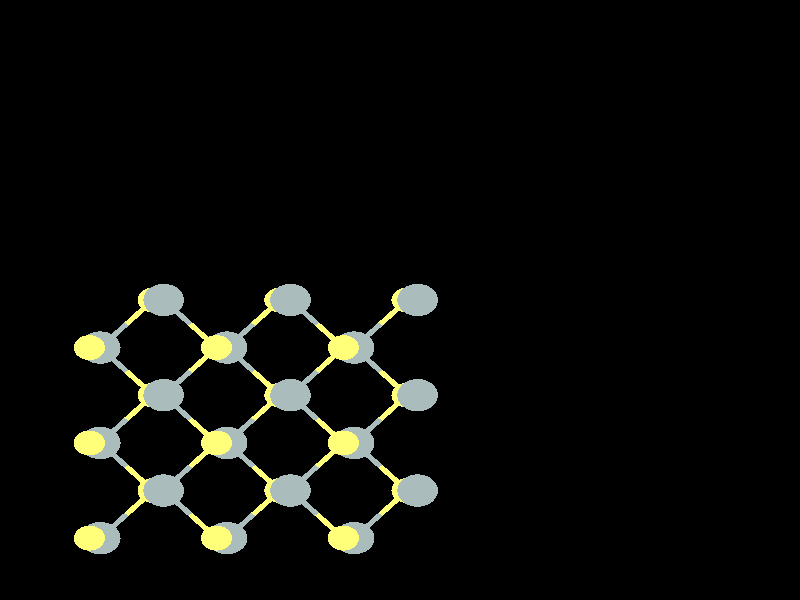 #include "colors.inc"
#include "finish.inc"

global_settings {assumed_gamma 1 max_trace_level 6}
background {color White transmit 1.0}
camera {orthographic
  right -27.25*x up 25.60*y
  direction 1.00*z
  location <0,0,50.00> look_at <0,0,0>}


light_source {<  2.00,   3.00,  40.00> color White
  area_light <0.70, 0, 0>, <0, 0.70, 0>, 3, 3
  adaptive 1 jitter}
// no fog
#declare simple = finish {phong 0.7}
#declare pale = finish {ambient 0.5 diffuse 0.85 roughness 0.001 specular 0.200 }
#declare intermediate = finish {ambient 0.3 diffuse 0.6 specular 0.1 roughness 0.04}
#declare vmd = finish {ambient 0.0 diffuse 0.65 phong 0.1 phong_size 40.0 specular 0.5 }
#declare jmol = finish {ambient 0.2 diffuse 0.6 specular 1 roughness 0.001 metallic}
#declare ase2 = finish {ambient 0.05 brilliance 3 diffuse 0.6 metallic specular 0.7 roughness 0.04 reflection 0.15}
#declare ase3 = finish {ambient 0.15 brilliance 2 diffuse 0.6 metallic specular 1.0 roughness 0.001 reflection 0.0}
#declare glass = finish {ambient 0.05 diffuse 0.3 specular 1.0 roughness 0.001}
#declare glass2 = finish {ambient 0.01 diffuse 0.3 specular 1.0 reflection 0.25 roughness 0.001}
#declare Rcell = 0.000;
#declare Rbond = 0.100;

#macro atom(LOC, R, COL, TRANS, FIN)
  sphere{LOC, R texture{pigment{color COL transmit TRANS} finish{FIN}}}
#end
#macro constrain(LOC, R, COL, TRANS FIN)
union{torus{R, Rcell rotate 45*z texture{pigment{color COL transmit TRANS} finish{FIN}}}
     torus{R, Rcell rotate -45*z texture{pigment{color COL transmit TRANS} finish{FIN}}}
     translate LOC}
#end

cylinder {<-12.97, -12.19, -17.11>, < 12.97, -12.19, -17.11>, Rcell pigment {Black}}
cylinder {<-12.97,  12.19, -17.11>, < 12.97,  12.19, -17.11>, Rcell pigment {Black}}
cylinder {<-12.97,  12.19,   0.00>, < 12.97,  12.19,   0.00>, Rcell pigment {Black}}
cylinder {<-12.97, -12.19,   0.00>, < 12.97, -12.19,   0.00>, Rcell pigment {Black}}
cylinder {<-12.97, -12.19, -17.11>, <-12.97,  12.19, -17.11>, Rcell pigment {Black}}
cylinder {< 12.97, -12.19, -17.11>, < 12.97,  12.19, -17.11>, Rcell pigment {Black}}
cylinder {< 12.97, -12.19,   0.00>, < 12.97,  12.19,   0.00>, Rcell pigment {Black}}
cylinder {<-12.97, -12.19,   0.00>, <-12.97,  12.19,   0.00>, Rcell pigment {Black}}
cylinder {<-12.97, -12.19, -17.11>, <-12.97, -12.19,   0.00>, Rcell pigment {Black}}
cylinder {< 12.97, -12.19, -17.11>, < 12.97, -12.19,   0.00>, Rcell pigment {Black}}
cylinder {< 12.97,  12.19, -17.11>, < 12.97,  12.19,   0.00>, Rcell pigment {Black}}
cylinder {<-12.97,  12.19, -17.11>, <-12.97,  12.19,   0.00>, Rcell pigment {Black}}
atom(<-10.58, -10.16,  -7.42>, 0.53, rgb <1.00, 1.00, 0.19>, 0.0, ase3) // #0
atom(<-10.21, -10.16,  -9.99>, 0.69, rgb <0.40, 0.50, 0.50>, 0.0, ase3) // #1
atom(<-10.58,  -6.10,  -7.42>, 0.53, rgb <1.00, 1.00, 0.19>, 0.0, ase3) // #2
atom(<-10.21,  -6.10,  -9.99>, 0.69, rgb <0.40, 0.50, 0.50>, 0.0, ase3) // #3
atom(<-10.58,  -2.03,  -7.42>, 0.53, rgb <1.00, 1.00, 0.19>, 0.0, ase3) // #4
atom(<-10.21,  -2.03,  -9.99>, 0.69, rgb <0.40, 0.50, 0.50>, 0.0, ase3) // #5
atom(< -6.25, -10.16,  -7.42>, 0.53, rgb <1.00, 1.00, 0.19>, 0.0, ase3) // #6
atom(< -5.89, -10.16,  -9.99>, 0.69, rgb <0.40, 0.50, 0.50>, 0.0, ase3) // #7
atom(< -8.41,  -8.13,  -9.69>, 0.53, rgb <1.00, 1.00, 0.19>, 0.0, ase3) // #8
atom(< -6.25,  -6.10,  -7.42>, 0.53, rgb <1.00, 1.00, 0.19>, 0.0, ase3) // #9
atom(< -8.05,  -8.13,  -7.12>, 0.69, rgb <0.40, 0.50, 0.50>, 0.0, ase3) // #10
atom(< -5.89,  -6.10,  -9.99>, 0.69, rgb <0.40, 0.50, 0.50>, 0.0, ase3) // #11
atom(< -8.41,  -4.06,  -9.69>, 0.53, rgb <1.00, 1.00, 0.19>, 0.0, ase3) // #12
atom(< -6.25,  -2.03,  -7.42>, 0.53, rgb <1.00, 1.00, 0.19>, 0.0, ase3) // #13
atom(< -8.05,  -4.06,  -7.12>, 0.69, rgb <0.40, 0.50, 0.50>, 0.0, ase3) // #14
atom(< -5.89,  -2.03,  -9.99>, 0.69, rgb <0.40, 0.50, 0.50>, 0.0, ase3) // #15
atom(< -8.41,  -0.00,  -9.69>, 0.53, rgb <1.00, 1.00, 0.19>, 0.0, ase3) // #16
atom(< -8.05,  -0.00,  -7.12>, 0.69, rgb <0.40, 0.50, 0.50>, 0.0, ase3) // #17
atom(< -1.93, -10.16,  -7.42>, 0.53, rgb <1.00, 1.00, 0.19>, 0.0, ase3) // #18
atom(< -1.56, -10.16,  -9.99>, 0.69, rgb <0.40, 0.50, 0.50>, 0.0, ase3) // #19
atom(< -4.09,  -8.13,  -9.69>, 0.53, rgb <1.00, 1.00, 0.19>, 0.0, ase3) // #20
atom(< -1.93,  -6.10,  -7.42>, 0.53, rgb <1.00, 1.00, 0.19>, 0.0, ase3) // #21
atom(< -3.73,  -8.13,  -7.12>, 0.69, rgb <0.40, 0.50, 0.50>, 0.0, ase3) // #22
atom(< -1.56,  -6.10,  -9.99>, 0.69, rgb <0.40, 0.50, 0.50>, 0.0, ase3) // #23
atom(< -4.09,  -4.06,  -9.69>, 0.53, rgb <1.00, 1.00, 0.19>, 0.0, ase3) // #24
atom(< -1.93,  -2.03,  -7.42>, 0.53, rgb <1.00, 1.00, 0.19>, 0.0, ase3) // #25
atom(< -3.73,  -4.06,  -7.12>, 0.69, rgb <0.40, 0.50, 0.50>, 0.0, ase3) // #26
atom(< -1.56,  -2.03,  -9.99>, 0.69, rgb <0.40, 0.50, 0.50>, 0.0, ase3) // #27
atom(< -4.09,  -0.00,  -9.69>, 0.53, rgb <1.00, 1.00, 0.19>, 0.0, ase3) // #28
atom(< -3.73,  -0.00,  -7.12>, 0.69, rgb <0.40, 0.50, 0.50>, 0.0, ase3) // #29
atom(<  0.24,  -8.13,  -9.69>, 0.53, rgb <1.00, 1.00, 0.19>, 0.0, ase3) // #30
atom(<  0.60,  -8.13,  -7.12>, 0.69, rgb <0.40, 0.50, 0.50>, 0.0, ase3) // #31
atom(<  0.24,  -4.06,  -9.69>, 0.53, rgb <1.00, 1.00, 0.19>, 0.0, ase3) // #32
atom(<  0.60,  -4.06,  -7.12>, 0.69, rgb <0.40, 0.50, 0.50>, 0.0, ase3) // #33
atom(<  0.24,  -0.00,  -9.69>, 0.53, rgb <1.00, 1.00, 0.19>, 0.0, ase3) // #34
atom(<  0.60,  -0.00,  -7.12>, 0.69, rgb <0.40, 0.50, 0.50>, 0.0, ase3) // #35
cylinder {<-10.58, -10.16,  -7.42>, <-10.39, -10.16,  -8.70>, Rbond texture{pigment {color rgb <1.00, 1.00, 0.19> transmit 0.0} finish{ase3}}}
cylinder {<-10.21, -10.16,  -9.99>, <-10.39, -10.16,  -8.70>, Rbond texture{pigment {color rgb <0.40, 0.50, 0.50> transmit 0.0} finish{ase3}}}
cylinder {<-10.21, -10.16,  -9.99>, < -9.31,  -9.14,  -9.84>, Rbond texture{pigment {color rgb <0.40, 0.50, 0.50> transmit 0.0} finish{ase3}}}
cylinder {< -8.41,  -8.13,  -9.69>, < -9.31,  -9.14,  -9.84>, Rbond texture{pigment {color rgb <1.00, 1.00, 0.19> transmit 0.0} finish{ase3}}}
cylinder {<-10.58,  -6.10,  -7.42>, <-10.39,  -6.10,  -8.70>, Rbond texture{pigment {color rgb <1.00, 1.00, 0.19> transmit 0.0} finish{ase3}}}
cylinder {<-10.21,  -6.10,  -9.99>, <-10.39,  -6.10,  -8.70>, Rbond texture{pigment {color rgb <0.40, 0.50, 0.50> transmit 0.0} finish{ase3}}}
cylinder {<-10.21,  -6.10,  -9.99>, < -9.31,  -7.11,  -9.84>, Rbond texture{pigment {color rgb <0.40, 0.50, 0.50> transmit 0.0} finish{ase3}}}
cylinder {< -8.41,  -8.13,  -9.69>, < -9.31,  -7.11,  -9.84>, Rbond texture{pigment {color rgb <1.00, 1.00, 0.19> transmit 0.0} finish{ase3}}}
cylinder {<-10.21,  -6.10,  -9.99>, < -9.31,  -5.08,  -9.84>, Rbond texture{pigment {color rgb <0.40, 0.50, 0.50> transmit 0.0} finish{ase3}}}
cylinder {< -8.41,  -4.06,  -9.69>, < -9.31,  -5.08,  -9.84>, Rbond texture{pigment {color rgb <1.00, 1.00, 0.19> transmit 0.0} finish{ase3}}}
cylinder {<-10.58,  -2.03,  -7.42>, <-10.39,  -2.03,  -8.70>, Rbond texture{pigment {color rgb <1.00, 1.00, 0.19> transmit 0.0} finish{ase3}}}
cylinder {<-10.21,  -2.03,  -9.99>, <-10.39,  -2.03,  -8.70>, Rbond texture{pigment {color rgb <0.40, 0.50, 0.50> transmit 0.0} finish{ase3}}}
cylinder {<-10.21,  -2.03,  -9.99>, < -9.31,  -3.05,  -9.84>, Rbond texture{pigment {color rgb <0.40, 0.50, 0.50> transmit 0.0} finish{ase3}}}
cylinder {< -8.41,  -4.06,  -9.69>, < -9.31,  -3.05,  -9.84>, Rbond texture{pigment {color rgb <1.00, 1.00, 0.19> transmit 0.0} finish{ase3}}}
cylinder {<-10.21,  -2.03,  -9.99>, < -9.31,  -1.02,  -9.84>, Rbond texture{pigment {color rgb <0.40, 0.50, 0.50> transmit 0.0} finish{ase3}}}
cylinder {< -8.41,  -0.00,  -9.69>, < -9.31,  -1.02,  -9.84>, Rbond texture{pigment {color rgb <1.00, 1.00, 0.19> transmit 0.0} finish{ase3}}}
cylinder {< -6.25, -10.16,  -7.42>, < -7.15,  -9.14,  -7.27>, Rbond texture{pigment {color rgb <1.00, 1.00, 0.19> transmit 0.0} finish{ase3}}}
cylinder {< -8.05,  -8.13,  -7.12>, < -7.15,  -9.14,  -7.27>, Rbond texture{pigment {color rgb <0.40, 0.50, 0.50> transmit 0.0} finish{ase3}}}
cylinder {< -6.25, -10.16,  -7.42>, < -6.07, -10.16,  -8.70>, Rbond texture{pigment {color rgb <1.00, 1.00, 0.19> transmit 0.0} finish{ase3}}}
cylinder {< -5.89, -10.16,  -9.99>, < -6.07, -10.16,  -8.70>, Rbond texture{pigment {color rgb <0.40, 0.50, 0.50> transmit 0.0} finish{ase3}}}
cylinder {< -5.89, -10.16,  -9.99>, < -4.99,  -9.14,  -9.84>, Rbond texture{pigment {color rgb <0.40, 0.50, 0.50> transmit 0.0} finish{ase3}}}
cylinder {< -4.09,  -8.13,  -9.69>, < -4.99,  -9.14,  -9.84>, Rbond texture{pigment {color rgb <1.00, 1.00, 0.19> transmit 0.0} finish{ase3}}}
cylinder {< -8.41,  -8.13,  -9.69>, < -8.23,  -8.13,  -8.41>, Rbond texture{pigment {color rgb <1.00, 1.00, 0.19> transmit 0.0} finish{ase3}}}
cylinder {< -8.05,  -8.13,  -7.12>, < -8.23,  -8.13,  -8.41>, Rbond texture{pigment {color rgb <0.40, 0.50, 0.50> transmit 0.0} finish{ase3}}}
cylinder {< -6.25,  -6.10,  -7.42>, < -7.15,  -7.11,  -7.27>, Rbond texture{pigment {color rgb <1.00, 1.00, 0.19> transmit 0.0} finish{ase3}}}
cylinder {< -8.05,  -8.13,  -7.12>, < -7.15,  -7.11,  -7.27>, Rbond texture{pigment {color rgb <0.40, 0.50, 0.50> transmit 0.0} finish{ase3}}}
cylinder {< -6.25,  -6.10,  -7.42>, < -6.07,  -6.10,  -8.70>, Rbond texture{pigment {color rgb <1.00, 1.00, 0.19> transmit 0.0} finish{ase3}}}
cylinder {< -5.89,  -6.10,  -9.99>, < -6.07,  -6.10,  -8.70>, Rbond texture{pigment {color rgb <0.40, 0.50, 0.50> transmit 0.0} finish{ase3}}}
cylinder {< -6.25,  -6.10,  -7.42>, < -7.15,  -5.08,  -7.27>, Rbond texture{pigment {color rgb <1.00, 1.00, 0.19> transmit 0.0} finish{ase3}}}
cylinder {< -8.05,  -4.06,  -7.12>, < -7.15,  -5.08,  -7.27>, Rbond texture{pigment {color rgb <0.40, 0.50, 0.50> transmit 0.0} finish{ase3}}}
cylinder {< -5.89,  -6.10,  -9.99>, < -4.99,  -7.11,  -9.84>, Rbond texture{pigment {color rgb <0.40, 0.50, 0.50> transmit 0.0} finish{ase3}}}
cylinder {< -4.09,  -8.13,  -9.69>, < -4.99,  -7.11,  -9.84>, Rbond texture{pigment {color rgb <1.00, 1.00, 0.19> transmit 0.0} finish{ase3}}}
cylinder {< -5.89,  -6.10,  -9.99>, < -4.99,  -5.08,  -9.84>, Rbond texture{pigment {color rgb <0.40, 0.50, 0.50> transmit 0.0} finish{ase3}}}
cylinder {< -4.09,  -4.06,  -9.69>, < -4.99,  -5.08,  -9.84>, Rbond texture{pigment {color rgb <1.00, 1.00, 0.19> transmit 0.0} finish{ase3}}}
cylinder {< -8.41,  -4.06,  -9.69>, < -8.23,  -4.06,  -8.41>, Rbond texture{pigment {color rgb <1.00, 1.00, 0.19> transmit 0.0} finish{ase3}}}
cylinder {< -8.05,  -4.06,  -7.12>, < -8.23,  -4.06,  -8.41>, Rbond texture{pigment {color rgb <0.40, 0.50, 0.50> transmit 0.0} finish{ase3}}}
cylinder {< -6.25,  -2.03,  -7.42>, < -7.15,  -1.02,  -7.27>, Rbond texture{pigment {color rgb <1.00, 1.00, 0.19> transmit 0.0} finish{ase3}}}
cylinder {< -8.05,  -0.00,  -7.12>, < -7.15,  -1.02,  -7.27>, Rbond texture{pigment {color rgb <0.40, 0.50, 0.50> transmit 0.0} finish{ase3}}}
cylinder {< -6.25,  -2.03,  -7.42>, < -7.15,  -3.05,  -7.27>, Rbond texture{pigment {color rgb <1.00, 1.00, 0.19> transmit 0.0} finish{ase3}}}
cylinder {< -8.05,  -4.06,  -7.12>, < -7.15,  -3.05,  -7.27>, Rbond texture{pigment {color rgb <0.40, 0.50, 0.50> transmit 0.0} finish{ase3}}}
cylinder {< -6.25,  -2.03,  -7.42>, < -6.07,  -2.03,  -8.70>, Rbond texture{pigment {color rgb <1.00, 1.00, 0.19> transmit 0.0} finish{ase3}}}
cylinder {< -5.89,  -2.03,  -9.99>, < -6.07,  -2.03,  -8.70>, Rbond texture{pigment {color rgb <0.40, 0.50, 0.50> transmit 0.0} finish{ase3}}}
cylinder {< -5.89,  -2.03,  -9.99>, < -4.99,  -3.05,  -9.84>, Rbond texture{pigment {color rgb <0.40, 0.50, 0.50> transmit 0.0} finish{ase3}}}
cylinder {< -4.09,  -4.06,  -9.69>, < -4.99,  -3.05,  -9.84>, Rbond texture{pigment {color rgb <1.00, 1.00, 0.19> transmit 0.0} finish{ase3}}}
cylinder {< -5.89,  -2.03,  -9.99>, < -4.99,  -1.02,  -9.84>, Rbond texture{pigment {color rgb <0.40, 0.50, 0.50> transmit 0.0} finish{ase3}}}
cylinder {< -4.09,  -0.00,  -9.69>, < -4.99,  -1.02,  -9.84>, Rbond texture{pigment {color rgb <1.00, 1.00, 0.19> transmit 0.0} finish{ase3}}}
cylinder {< -8.41,  -0.00,  -9.69>, < -8.23,  -0.00,  -8.41>, Rbond texture{pigment {color rgb <1.00, 1.00, 0.19> transmit 0.0} finish{ase3}}}
cylinder {< -8.05,  -0.00,  -7.12>, < -8.23,  -0.00,  -8.41>, Rbond texture{pigment {color rgb <0.40, 0.50, 0.50> transmit 0.0} finish{ase3}}}
cylinder {< -1.93, -10.16,  -7.42>, < -2.83,  -9.14,  -7.27>, Rbond texture{pigment {color rgb <1.00, 1.00, 0.19> transmit 0.0} finish{ase3}}}
cylinder {< -3.73,  -8.13,  -7.12>, < -2.83,  -9.14,  -7.27>, Rbond texture{pigment {color rgb <0.40, 0.50, 0.50> transmit 0.0} finish{ase3}}}
cylinder {< -1.93, -10.16,  -7.42>, < -1.75, -10.16,  -8.70>, Rbond texture{pigment {color rgb <1.00, 1.00, 0.19> transmit 0.0} finish{ase3}}}
cylinder {< -1.56, -10.16,  -9.99>, < -1.75, -10.16,  -8.70>, Rbond texture{pigment {color rgb <0.40, 0.50, 0.50> transmit 0.0} finish{ase3}}}
cylinder {< -1.56, -10.16,  -9.99>, < -0.66,  -9.14,  -9.84>, Rbond texture{pigment {color rgb <0.40, 0.50, 0.50> transmit 0.0} finish{ase3}}}
cylinder {<  0.24,  -8.13,  -9.69>, < -0.66,  -9.14,  -9.84>, Rbond texture{pigment {color rgb <1.00, 1.00, 0.19> transmit 0.0} finish{ase3}}}
cylinder {< -4.09,  -8.13,  -9.69>, < -3.91,  -8.13,  -8.41>, Rbond texture{pigment {color rgb <1.00, 1.00, 0.19> transmit 0.0} finish{ase3}}}
cylinder {< -3.73,  -8.13,  -7.12>, < -3.91,  -8.13,  -8.41>, Rbond texture{pigment {color rgb <0.40, 0.50, 0.50> transmit 0.0} finish{ase3}}}
cylinder {< -1.93,  -6.10,  -7.42>, < -2.83,  -7.11,  -7.27>, Rbond texture{pigment {color rgb <1.00, 1.00, 0.19> transmit 0.0} finish{ase3}}}
cylinder {< -3.73,  -8.13,  -7.12>, < -2.83,  -7.11,  -7.27>, Rbond texture{pigment {color rgb <0.40, 0.50, 0.50> transmit 0.0} finish{ase3}}}
cylinder {< -1.93,  -6.10,  -7.42>, < -1.75,  -6.10,  -8.70>, Rbond texture{pigment {color rgb <1.00, 1.00, 0.19> transmit 0.0} finish{ase3}}}
cylinder {< -1.56,  -6.10,  -9.99>, < -1.75,  -6.10,  -8.70>, Rbond texture{pigment {color rgb <0.40, 0.50, 0.50> transmit 0.0} finish{ase3}}}
cylinder {< -1.93,  -6.10,  -7.42>, < -2.83,  -5.08,  -7.27>, Rbond texture{pigment {color rgb <1.00, 1.00, 0.19> transmit 0.0} finish{ase3}}}
cylinder {< -3.73,  -4.06,  -7.12>, < -2.83,  -5.08,  -7.27>, Rbond texture{pigment {color rgb <0.40, 0.50, 0.50> transmit 0.0} finish{ase3}}}
cylinder {< -1.56,  -6.10,  -9.99>, < -0.66,  -7.11,  -9.84>, Rbond texture{pigment {color rgb <0.40, 0.50, 0.50> transmit 0.0} finish{ase3}}}
cylinder {<  0.24,  -8.13,  -9.69>, < -0.66,  -7.11,  -9.84>, Rbond texture{pigment {color rgb <1.00, 1.00, 0.19> transmit 0.0} finish{ase3}}}
cylinder {< -1.56,  -6.10,  -9.99>, < -0.66,  -5.08,  -9.84>, Rbond texture{pigment {color rgb <0.40, 0.50, 0.50> transmit 0.0} finish{ase3}}}
cylinder {<  0.24,  -4.06,  -9.69>, < -0.66,  -5.08,  -9.84>, Rbond texture{pigment {color rgb <1.00, 1.00, 0.19> transmit 0.0} finish{ase3}}}
cylinder {< -4.09,  -4.06,  -9.69>, < -3.91,  -4.06,  -8.41>, Rbond texture{pigment {color rgb <1.00, 1.00, 0.19> transmit 0.0} finish{ase3}}}
cylinder {< -3.73,  -4.06,  -7.12>, < -3.91,  -4.06,  -8.41>, Rbond texture{pigment {color rgb <0.40, 0.50, 0.50> transmit 0.0} finish{ase3}}}
cylinder {< -1.93,  -2.03,  -7.42>, < -2.83,  -3.05,  -7.27>, Rbond texture{pigment {color rgb <1.00, 1.00, 0.19> transmit 0.0} finish{ase3}}}
cylinder {< -3.73,  -4.06,  -7.12>, < -2.83,  -3.05,  -7.27>, Rbond texture{pigment {color rgb <0.40, 0.50, 0.50> transmit 0.0} finish{ase3}}}
cylinder {< -1.93,  -2.03,  -7.42>, < -1.75,  -2.03,  -8.70>, Rbond texture{pigment {color rgb <1.00, 1.00, 0.19> transmit 0.0} finish{ase3}}}
cylinder {< -1.56,  -2.03,  -9.99>, < -1.75,  -2.03,  -8.70>, Rbond texture{pigment {color rgb <0.40, 0.50, 0.50> transmit 0.0} finish{ase3}}}
cylinder {< -1.93,  -2.03,  -7.42>, < -2.83,  -1.02,  -7.27>, Rbond texture{pigment {color rgb <1.00, 1.00, 0.19> transmit 0.0} finish{ase3}}}
cylinder {< -3.73,  -0.00,  -7.12>, < -2.83,  -1.02,  -7.27>, Rbond texture{pigment {color rgb <0.40, 0.50, 0.50> transmit 0.0} finish{ase3}}}
cylinder {< -1.56,  -2.03,  -9.99>, < -0.66,  -3.05,  -9.84>, Rbond texture{pigment {color rgb <0.40, 0.50, 0.50> transmit 0.0} finish{ase3}}}
cylinder {<  0.24,  -4.06,  -9.69>, < -0.66,  -3.05,  -9.84>, Rbond texture{pigment {color rgb <1.00, 1.00, 0.19> transmit 0.0} finish{ase3}}}
cylinder {< -1.56,  -2.03,  -9.99>, < -0.66,  -1.02,  -9.84>, Rbond texture{pigment {color rgb <0.40, 0.50, 0.50> transmit 0.0} finish{ase3}}}
cylinder {<  0.24,  -0.00,  -9.69>, < -0.66,  -1.02,  -9.84>, Rbond texture{pigment {color rgb <1.00, 1.00, 0.19> transmit 0.0} finish{ase3}}}
cylinder {< -4.09,  -0.00,  -9.69>, < -3.91,  -0.00,  -8.41>, Rbond texture{pigment {color rgb <1.00, 1.00, 0.19> transmit 0.0} finish{ase3}}}
cylinder {< -3.73,  -0.00,  -7.12>, < -3.91,  -0.00,  -8.41>, Rbond texture{pigment {color rgb <0.40, 0.50, 0.50> transmit 0.0} finish{ase3}}}
cylinder {<  0.24,  -8.13,  -9.69>, <  0.42,  -8.13,  -8.41>, Rbond texture{pigment {color rgb <1.00, 1.00, 0.19> transmit 0.0} finish{ase3}}}
cylinder {<  0.60,  -8.13,  -7.12>, <  0.42,  -8.13,  -8.41>, Rbond texture{pigment {color rgb <0.40, 0.50, 0.50> transmit 0.0} finish{ase3}}}
cylinder {<  0.24,  -4.06,  -9.69>, <  0.42,  -4.06,  -8.41>, Rbond texture{pigment {color rgb <1.00, 1.00, 0.19> transmit 0.0} finish{ase3}}}
cylinder {<  0.60,  -4.06,  -7.12>, <  0.42,  -4.06,  -8.41>, Rbond texture{pigment {color rgb <0.40, 0.50, 0.50> transmit 0.0} finish{ase3}}}
cylinder {<  0.24,  -0.00,  -9.69>, <  0.42,  -0.00,  -8.41>, Rbond texture{pigment {color rgb <1.00, 1.00, 0.19> transmit 0.0} finish{ase3}}}
cylinder {<  0.60,  -0.00,  -7.12>, <  0.42,  -0.00,  -8.41>, Rbond texture{pigment {color rgb <0.40, 0.50, 0.50> transmit 0.0} finish{ase3}}}
// no constraints
